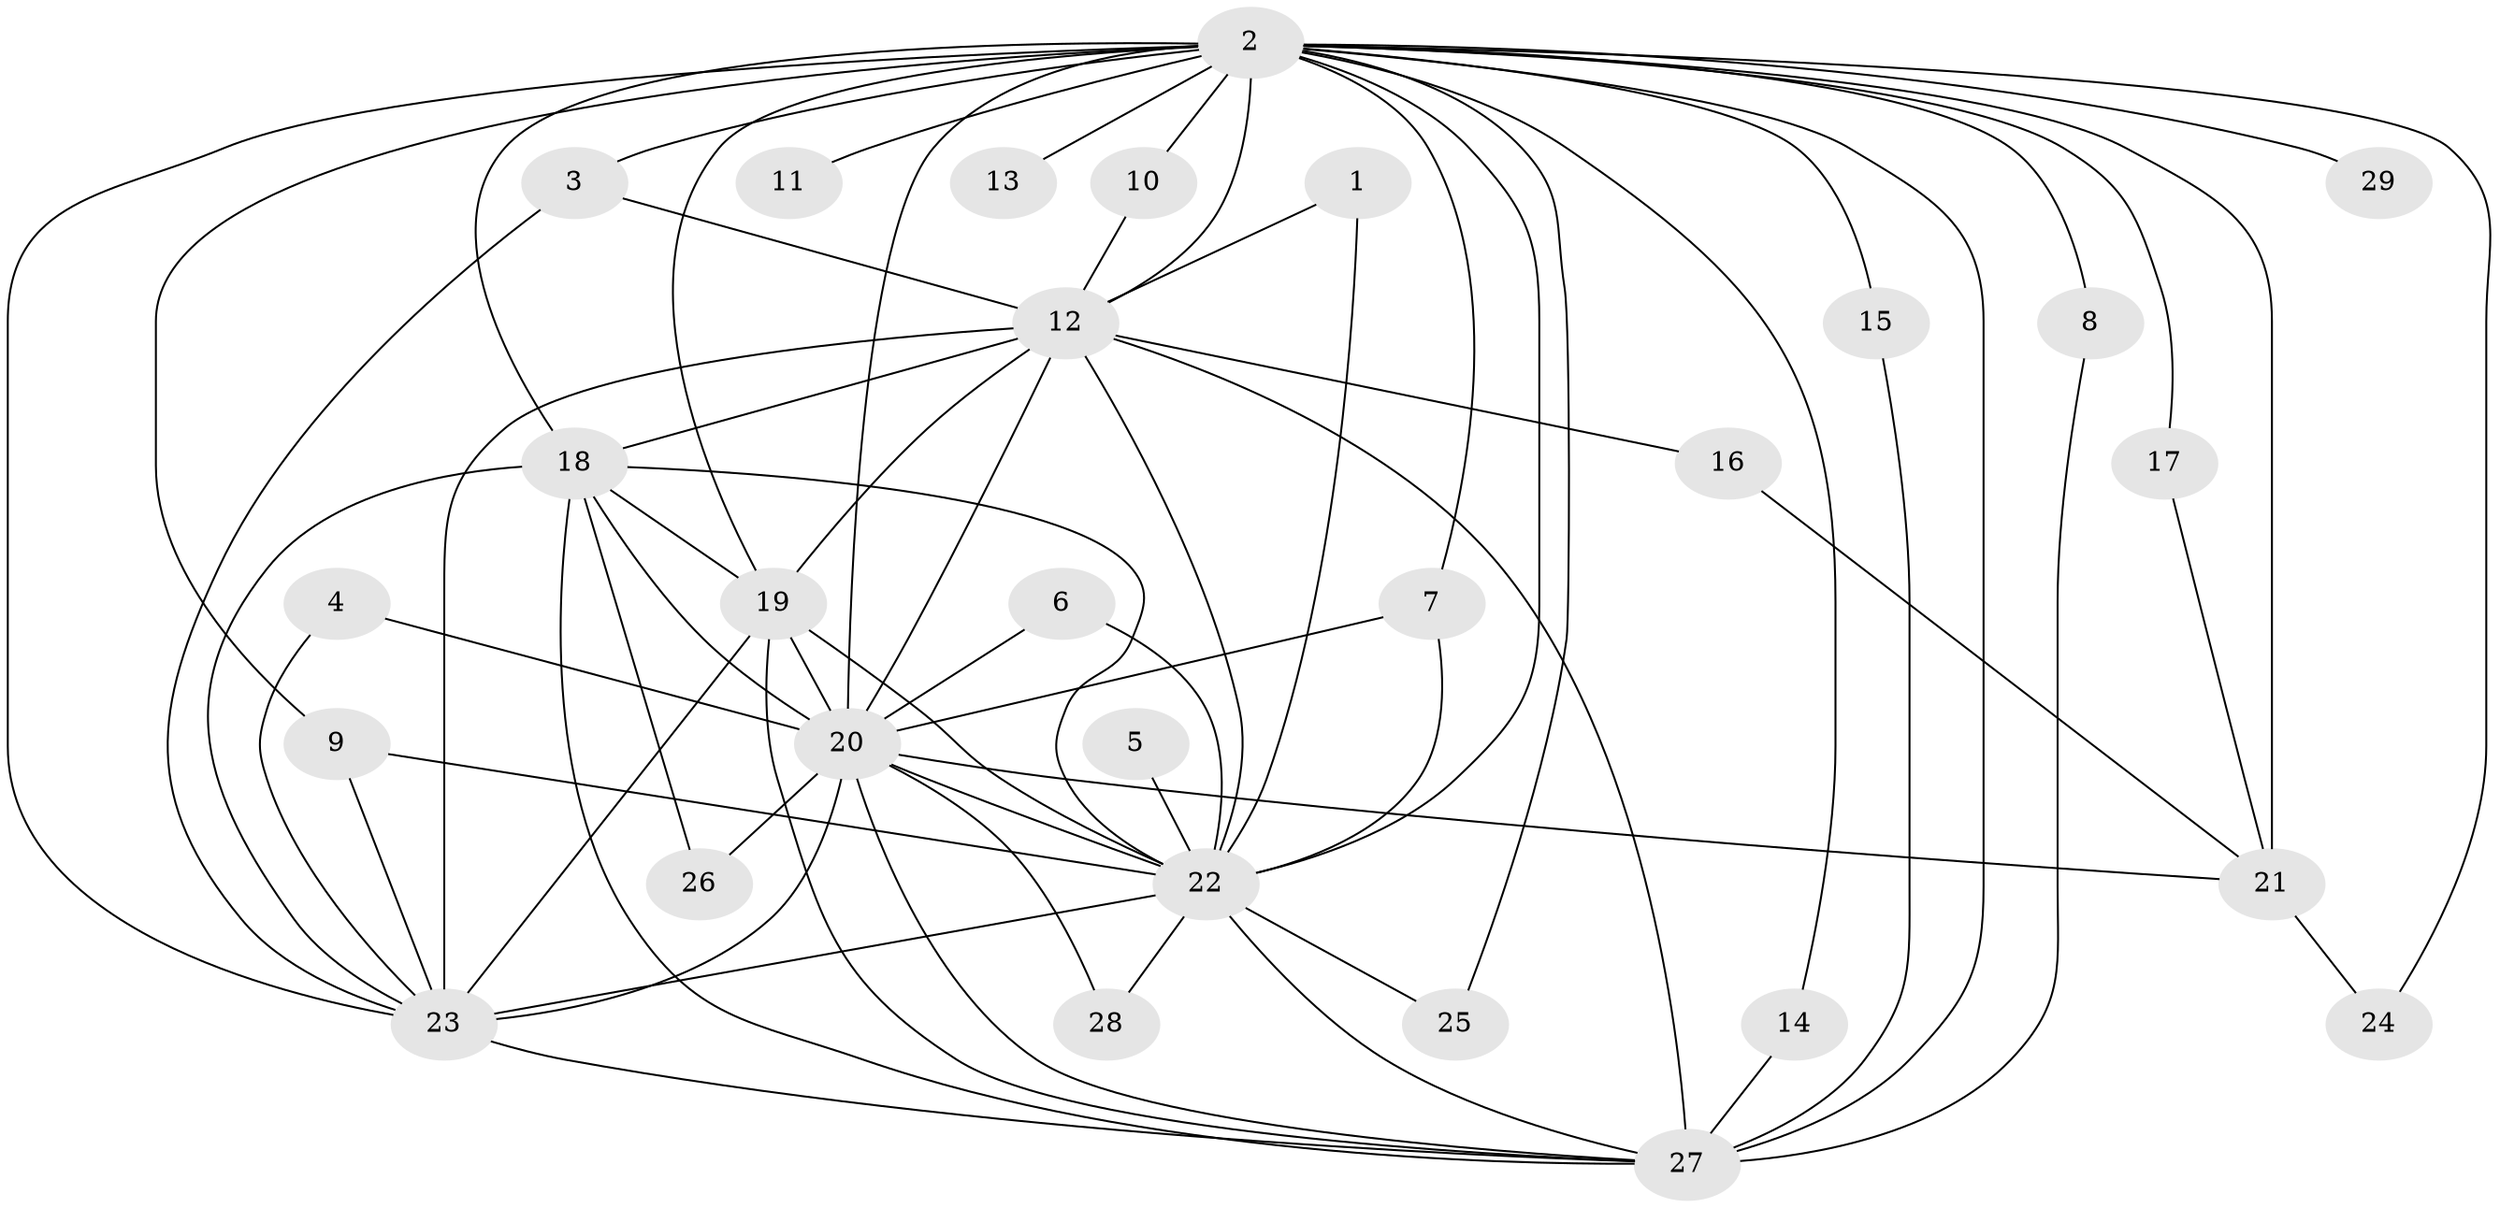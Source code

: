 // original degree distribution, {16: 0.05263157894736842, 18: 0.03508771929824561, 20: 0.017543859649122806, 17: 0.017543859649122806, 11: 0.017543859649122806, 13: 0.017543859649122806, 15: 0.017543859649122806, 4: 0.07017543859649122, 3: 0.17543859649122806, 2: 0.543859649122807, 5: 0.03508771929824561}
// Generated by graph-tools (version 1.1) at 2025/25/03/09/25 03:25:38]
// undirected, 29 vertices, 69 edges
graph export_dot {
graph [start="1"]
  node [color=gray90,style=filled];
  1;
  2;
  3;
  4;
  5;
  6;
  7;
  8;
  9;
  10;
  11;
  12;
  13;
  14;
  15;
  16;
  17;
  18;
  19;
  20;
  21;
  22;
  23;
  24;
  25;
  26;
  27;
  28;
  29;
  1 -- 12 [weight=1.0];
  1 -- 22 [weight=1.0];
  2 -- 3 [weight=1.0];
  2 -- 7 [weight=1.0];
  2 -- 8 [weight=1.0];
  2 -- 9 [weight=2.0];
  2 -- 10 [weight=1.0];
  2 -- 11 [weight=2.0];
  2 -- 12 [weight=3.0];
  2 -- 13 [weight=1.0];
  2 -- 14 [weight=1.0];
  2 -- 15 [weight=1.0];
  2 -- 17 [weight=1.0];
  2 -- 18 [weight=4.0];
  2 -- 19 [weight=3.0];
  2 -- 20 [weight=3.0];
  2 -- 21 [weight=3.0];
  2 -- 22 [weight=3.0];
  2 -- 23 [weight=3.0];
  2 -- 24 [weight=2.0];
  2 -- 25 [weight=1.0];
  2 -- 27 [weight=3.0];
  2 -- 29 [weight=2.0];
  3 -- 12 [weight=1.0];
  3 -- 23 [weight=1.0];
  4 -- 20 [weight=1.0];
  4 -- 23 [weight=1.0];
  5 -- 22 [weight=1.0];
  6 -- 20 [weight=1.0];
  6 -- 22 [weight=2.0];
  7 -- 20 [weight=1.0];
  7 -- 22 [weight=1.0];
  8 -- 27 [weight=1.0];
  9 -- 22 [weight=1.0];
  9 -- 23 [weight=2.0];
  10 -- 12 [weight=1.0];
  12 -- 16 [weight=1.0];
  12 -- 18 [weight=1.0];
  12 -- 19 [weight=1.0];
  12 -- 20 [weight=1.0];
  12 -- 22 [weight=1.0];
  12 -- 23 [weight=4.0];
  12 -- 27 [weight=1.0];
  14 -- 27 [weight=2.0];
  15 -- 27 [weight=1.0];
  16 -- 21 [weight=1.0];
  17 -- 21 [weight=1.0];
  18 -- 19 [weight=2.0];
  18 -- 20 [weight=3.0];
  18 -- 22 [weight=3.0];
  18 -- 23 [weight=2.0];
  18 -- 26 [weight=1.0];
  18 -- 27 [weight=1.0];
  19 -- 20 [weight=1.0];
  19 -- 22 [weight=1.0];
  19 -- 23 [weight=2.0];
  19 -- 27 [weight=1.0];
  20 -- 21 [weight=1.0];
  20 -- 22 [weight=2.0];
  20 -- 23 [weight=1.0];
  20 -- 26 [weight=1.0];
  20 -- 27 [weight=2.0];
  20 -- 28 [weight=1.0];
  21 -- 24 [weight=2.0];
  22 -- 23 [weight=1.0];
  22 -- 25 [weight=1.0];
  22 -- 27 [weight=1.0];
  22 -- 28 [weight=1.0];
  23 -- 27 [weight=2.0];
}
